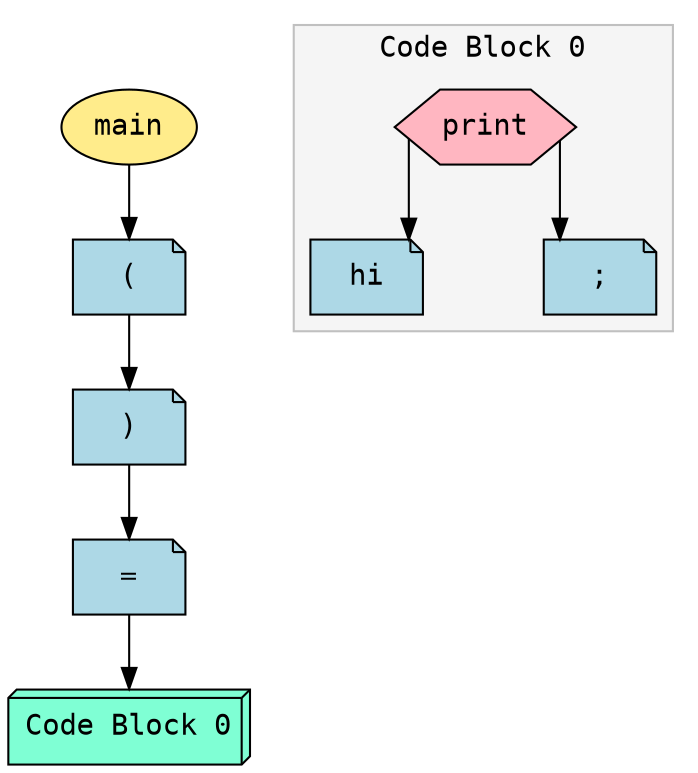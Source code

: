 digraph AST {
  splines=ortho;
  nodesep=0.8;
  ranksep=0.5;
  node [fontname="Courier"];
  Expr_0 [shape=ellipse style=filled fillcolor=lightgoldenrod1 fontname="Courier" label="main"];
  Expr_1 [shape=note style=filled fillcolor=lightblue fontname="Courier" label="("];
  Expr_0 -> Expr_1;
  Expr_2 [shape=note style=filled fillcolor=lightblue fontname="Courier" label=")"];
  Expr_1 -> Expr_2;
  Expr_3 [shape=note style=filled fillcolor=lightblue fontname="Courier" label="="];
  Expr_2 -> Expr_3;
  subgraph cluster_5 {
    label="Code Block 0";
    style=filled;
    color=gray;
    fillcolor=whitesmoke;
    fontname="Courier";
  Expr_6 [shape=hexagon style=filled fillcolor=lightpink fontname="Courier" label="print"];
  Expr_7 [shape=note style=filled fillcolor=lightblue fontname="Courier" label="hi"];
  Expr_6 -> Expr_7;
  Expr_8 [shape=note style=filled fillcolor=lightblue fontname="Courier" label=";"];
  Expr_6 -> Expr_8;
  }
  Expr_5 [shape=box3d style=filled fillcolor=aquamarine fontname="Courier" label="Code Block 0"];
  Expr_3 -> Expr_5;
}
